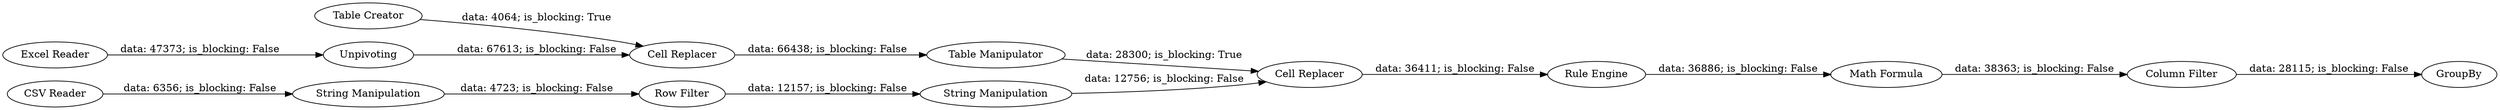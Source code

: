 digraph {
	"-6175776329703541472_6" [label="Excel Reader"]
	"-6175776329703541472_21" [label="Rule Engine"]
	"-6175776329703541472_19" [label="String Manipulation"]
	"-6175776329703541472_24" [label=GroupBy]
	"-6175776329703541472_17" [label="Table Manipulator"]
	"-6175776329703541472_20" [label="Cell Replacer"]
	"-6175776329703541472_16" [label=Unpivoting]
	"-6175776329703541472_13" [label="Cell Replacer"]
	"-6175776329703541472_1" [label="CSV Reader"]
	"-6175776329703541472_12" [label="Table Creator"]
	"-6175776329703541472_10" [label="String Manipulation"]
	"-6175776329703541472_23" [label="Column Filter"]
	"-6175776329703541472_11" [label="Row Filter"]
	"-6175776329703541472_22" [label="Math Formula"]
	"-6175776329703541472_6" -> "-6175776329703541472_16" [label="data: 47373; is_blocking: False"]
	"-6175776329703541472_1" -> "-6175776329703541472_10" [label="data: 6356; is_blocking: False"]
	"-6175776329703541472_13" -> "-6175776329703541472_17" [label="data: 66438; is_blocking: False"]
	"-6175776329703541472_23" -> "-6175776329703541472_24" [label="data: 28115; is_blocking: False"]
	"-6175776329703541472_11" -> "-6175776329703541472_19" [label="data: 12157; is_blocking: False"]
	"-6175776329703541472_19" -> "-6175776329703541472_20" [label="data: 12756; is_blocking: False"]
	"-6175776329703541472_12" -> "-6175776329703541472_13" [label="data: 4064; is_blocking: True"]
	"-6175776329703541472_20" -> "-6175776329703541472_21" [label="data: 36411; is_blocking: False"]
	"-6175776329703541472_17" -> "-6175776329703541472_20" [label="data: 28300; is_blocking: True"]
	"-6175776329703541472_22" -> "-6175776329703541472_23" [label="data: 38363; is_blocking: False"]
	"-6175776329703541472_16" -> "-6175776329703541472_13" [label="data: 67613; is_blocking: False"]
	"-6175776329703541472_10" -> "-6175776329703541472_11" [label="data: 4723; is_blocking: False"]
	"-6175776329703541472_21" -> "-6175776329703541472_22" [label="data: 36886; is_blocking: False"]
	rankdir=LR
}
